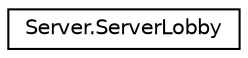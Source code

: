 digraph "Graphical Class Hierarchy"
{
  edge [fontname="Helvetica",fontsize="10",labelfontname="Helvetica",labelfontsize="10"];
  node [fontname="Helvetica",fontsize="10",shape=record];
  rankdir="LR";
  Node0 [label="Server.ServerLobby",height=0.2,width=0.4,color="black", fillcolor="white", style="filled",URL="$class_server_1_1_server_lobby.html"];
}
